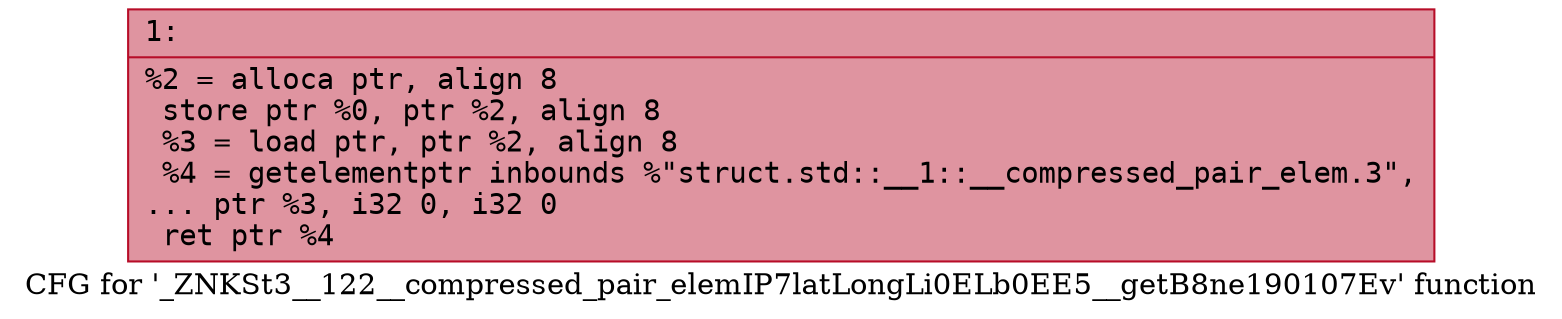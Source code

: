 digraph "CFG for '_ZNKSt3__122__compressed_pair_elemIP7latLongLi0ELb0EE5__getB8ne190107Ev' function" {
	label="CFG for '_ZNKSt3__122__compressed_pair_elemIP7latLongLi0ELb0EE5__getB8ne190107Ev' function";

	Node0x6000017608c0 [shape=record,color="#b70d28ff", style=filled, fillcolor="#b70d2870" fontname="Courier",label="{1:\l|  %2 = alloca ptr, align 8\l  store ptr %0, ptr %2, align 8\l  %3 = load ptr, ptr %2, align 8\l  %4 = getelementptr inbounds %\"struct.std::__1::__compressed_pair_elem.3\",\l... ptr %3, i32 0, i32 0\l  ret ptr %4\l}"];
}
